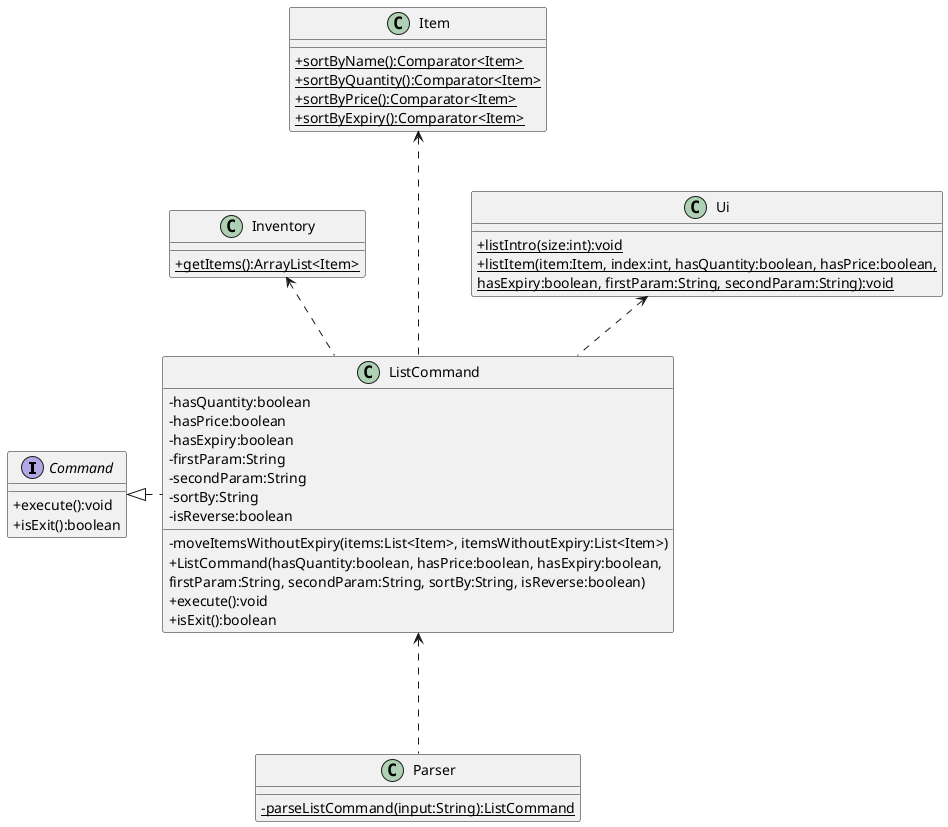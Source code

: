 @startuml
skinparam classAttributeIconSize 0

abstract class Command
class Inventory
class Item
class ListCommand
class Parser
class Ui

Command <|. ListCommand
Item <... ListCommand
Ui <.. ListCommand
Inventory <.. ListCommand
ListCommand <... Parser

interface Command {
    +execute():void
    +isExit():boolean
}

class ListCommand {
    -hasQuantity:boolean
    -hasPrice:boolean
    -hasExpiry:boolean
    -firstParam:String
    -secondParam:String
    -sortBy:String
    -isReverse:boolean
    -moveItemsWithoutExpiry(items:List<Item>, itemsWithoutExpiry:List<Item>)
    +ListCommand(hasQuantity:boolean, hasPrice:boolean, hasExpiry:boolean,
    firstParam:String, secondParam:String, sortBy:String, isReverse:boolean)
    +execute():void
    +isExit():boolean
}

class Item {
    {static}+sortByName():Comparator<Item>
    {static}+sortByQuantity():Comparator<Item>
    {static}+sortByPrice():Comparator<Item>
    {static}+sortByExpiry():Comparator<Item>
}

class Inventory {
    {static}+getItems():ArrayList<Item>
}

class Ui {
    {static}+listIntro(size:int):void
    {static}+listItem(item:Item, index:int, hasQuantity:boolean, hasPrice:boolean,
    {static}hasExpiry:boolean, firstParam:String, secondParam:String):void
}

class Parser {
    {static}-parseListCommand(input:String):ListCommand
}
@enduml

@startuml
hide footbox
participant "SuperTracker" as SuperTracker <<class>> #f5e3a9
participant ":ListCommand" as ListCommand #cbf7f4
participant "Inventory" as Inventory <<class>> #d5eac2
participant "Item" as Item <<class>> #fbffb2
participant "Collections" as Collections <<class>> #ffcdd6
participant "Ui" as Ui <<class>> #e5c2ea
participant ":ArrayList<Item>" as ArrayList #bcf7cf
participant ":ArrayList<Item>" as ArrayList2 #dfe6ff

SuperTracker -> ListCommand : execute()
activate ListCommand #cbf7f4

ListCommand -> Inventory : getItems()
activate Inventory #d5eac2

Inventory -> ArrayList ** : new ArrayList<>(items:Collection<Item>)
activate ArrayList #bcf7cf
ArrayList --> Inventory : items:ArrayList<Item>
deactivate ArrayList

Inventory --> ListCommand : items:ArrayList<Item>
deactivate Inventory

ListCommand -> Ui : listIntro(size:int)
activate Ui #e5c2ea
Ui --> ListCommand
deactivate Ui

ListCommand -> ArrayList2 ** : new ArrayList<Item>()
activate ArrayList2 #dfe6ff
ArrayList2 --> ListCommand : itemsWithoutExpiry:ArrayList<Item>
deactivate ArrayList2

alt sortBy == "q"

ListCommand -> Item : sortByQuantity()
activate Item #fbffb2
Item --> ListCommand : comparator:Comparator<Item>
deactivate Item

else sortBy == "p"

ListCommand -> Item : sortByPrice()
activate Item #fbffb2
Item --> ListCommand : comparator:Comparator<Item>
deactivate Item

else sortBy == "e"

ListCommand -> ListCommand : moveItemsWithoutExpiry(items:ArrayList<Item>, itemsWithoutExpiry:ArrayList<Item>)
activate ListCommand #cbf7f4
ListCommand --> ListCommand
deactivate ListCommand

ListCommand -> Item : sortByName()
activate Item #fbffb2
Item --> ListCommand : comparator:Comparator<Item>
deactivate Item

ListCommand -> ArrayList2 : sort(comparator:Comparator<Item>)
activate ArrayList2 #dfe6ff
ArrayList2 --> ListCommand
deactivate ArrayList2

ListCommand -> Item : sortByExpiry()
activate Item #fbffb2
Item --> ListCommand : comparator:Comparator<Item>
deactivate Item

else else

ListCommand -> Item : sortByName()
activate Item #fbffb2
Item --> ListCommand : comparator:Comparator<Item>
deactivate Item

end

ListCommand -> ArrayList : sort(comparator:Comparator<Item>)
activate ArrayList #bcf7cf
ArrayList --> ListCommand
deactivate ArrayList

opt isReverse

ListCommand -> Collections : reverse(items:ArrayList<Item>)
activate Collections #ffcdd6
Collections --> ListCommand
deactivate Collections

end

opt sortBy == "e"

ListCommand -> ArrayList : addAll(itemsWithoutExpiry:ArrayList<List>)
activate ArrayList #bcf7cf
ArrayList --> ListCommand
deactivate

end

loop items

ListCommand -> Ui : listItem(item:Item, index:int, hasQuantity:boolean, hasPrice:boolean, hasExpiry:boolean, firstParam:String, secondParam:String):void)
activate Ui #e5c2ea
Ui --> ListCommand
deactivate Ui

end

ListCommand --> SuperTracker
deactivate ListCommand
@enduml
